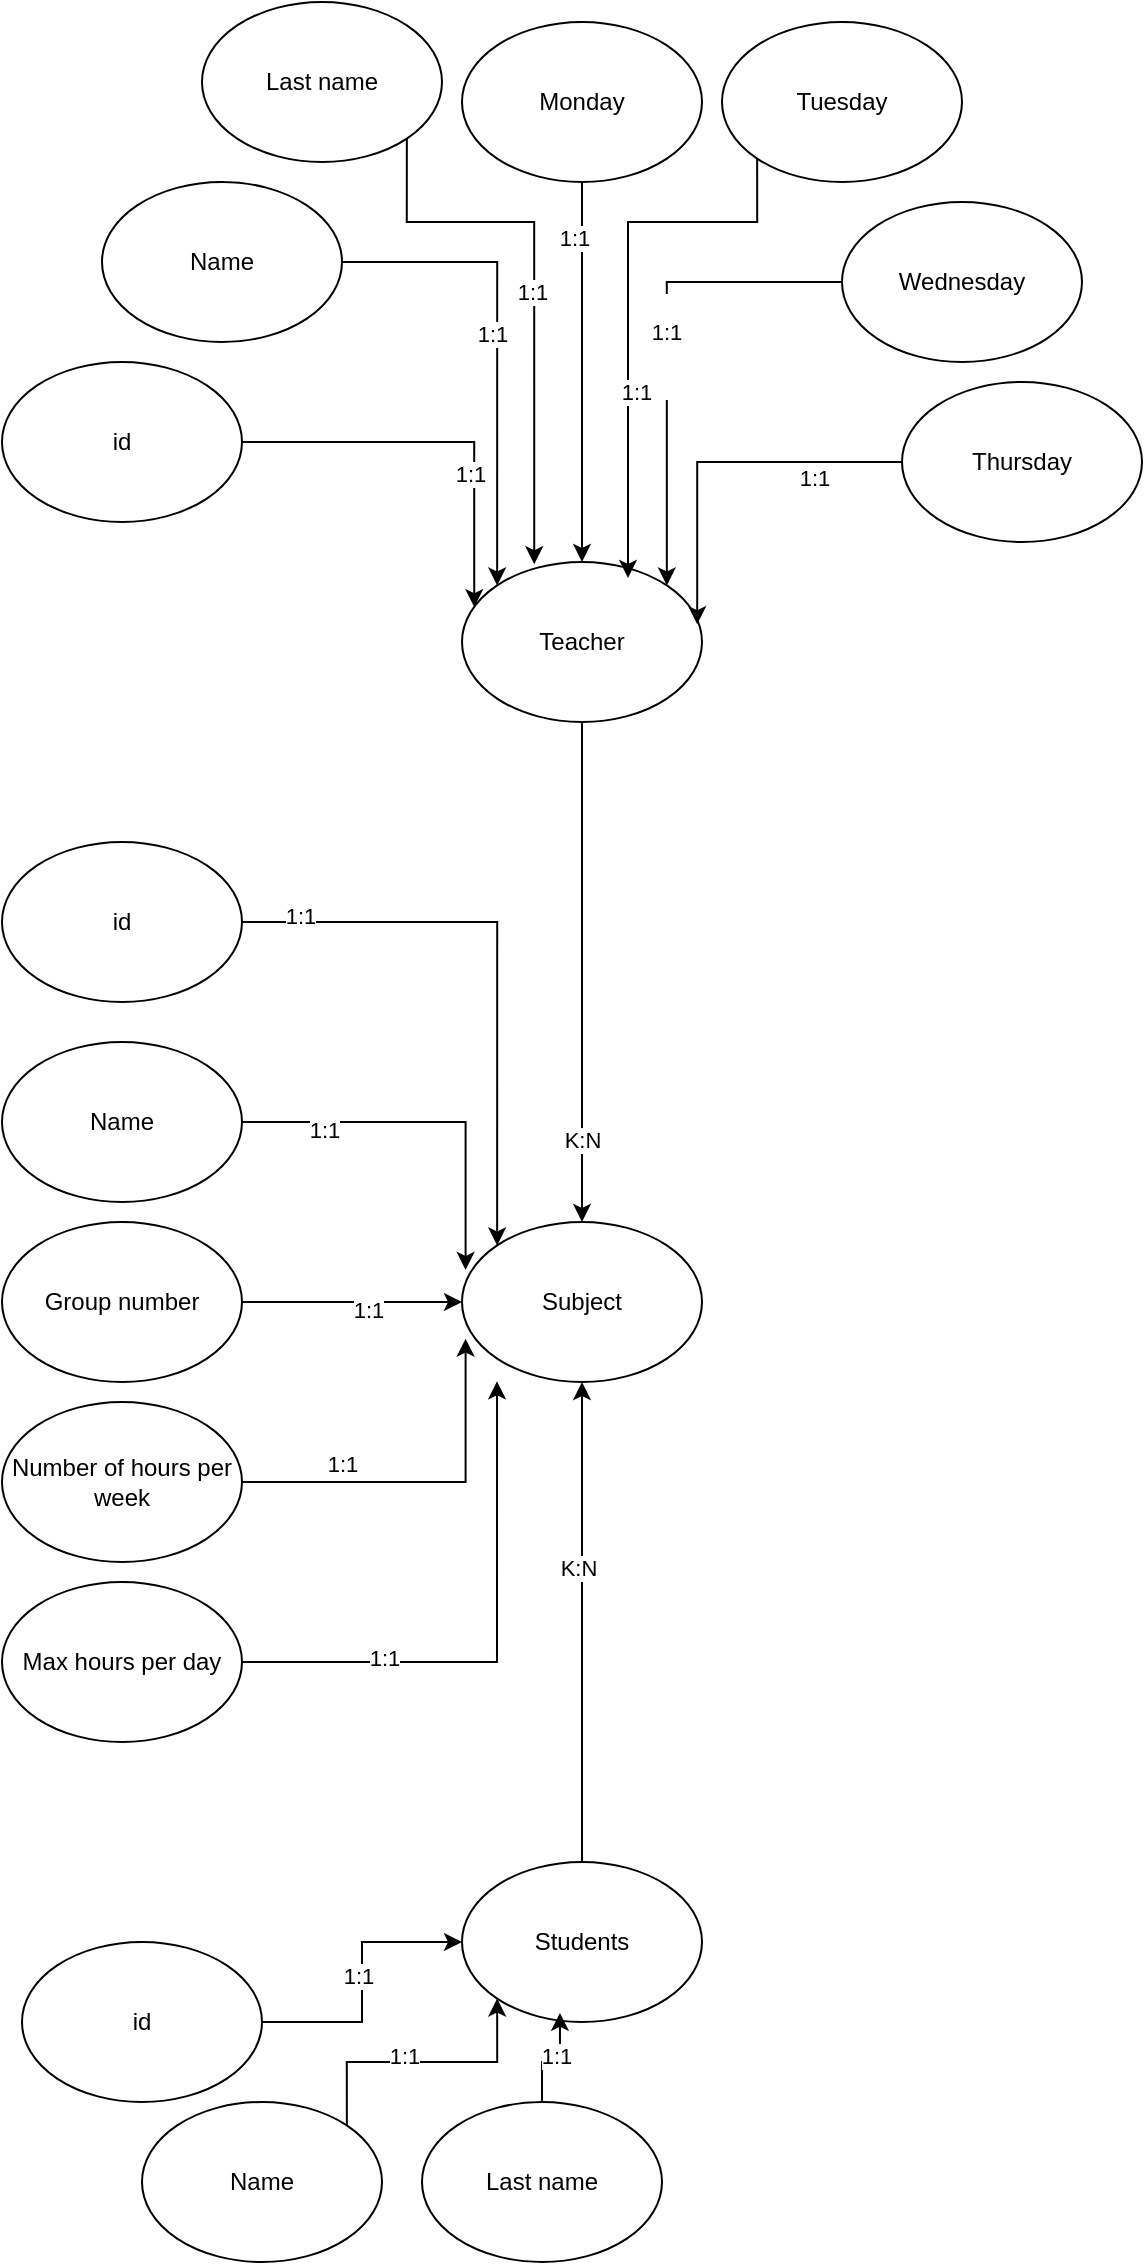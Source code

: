 <mxfile version="24.8.6">
  <diagram name="Page-1" id="BIGsjnHHa8UW80UYVxvN">
    <mxGraphModel dx="1434" dy="780" grid="1" gridSize="10" guides="1" tooltips="1" connect="1" arrows="1" fold="1" page="1" pageScale="1" pageWidth="827" pageHeight="1169" math="0" shadow="0">
      <root>
        <mxCell id="0" />
        <mxCell id="1" parent="0" />
        <mxCell id="h9RBUW91DNCGdQp9WRJC-45" style="edgeStyle=orthogonalEdgeStyle;rounded=0;orthogonalLoop=1;jettySize=auto;html=1;exitX=0.5;exitY=1;exitDx=0;exitDy=0;entryX=0.5;entryY=0;entryDx=0;entryDy=0;" parent="1" source="h9RBUW91DNCGdQp9WRJC-1" target="h9RBUW91DNCGdQp9WRJC-23" edge="1">
          <mxGeometry relative="1" as="geometry" />
        </mxCell>
        <mxCell id="h9RBUW91DNCGdQp9WRJC-69" value="K:N" style="edgeLabel;html=1;align=center;verticalAlign=middle;resizable=0;points=[];" parent="h9RBUW91DNCGdQp9WRJC-45" vertex="1" connectable="0">
          <mxGeometry x="0.673" relative="1" as="geometry">
            <mxPoint as="offset" />
          </mxGeometry>
        </mxCell>
        <mxCell id="h9RBUW91DNCGdQp9WRJC-1" value="Teacher" style="ellipse;whiteSpace=wrap;html=1;" parent="1" vertex="1">
          <mxGeometry x="240" y="290" width="120" height="80" as="geometry" />
        </mxCell>
        <mxCell id="h9RBUW91DNCGdQp9WRJC-2" value="id" style="ellipse;whiteSpace=wrap;html=1;" parent="1" vertex="1">
          <mxGeometry x="10" y="190" width="120" height="80" as="geometry" />
        </mxCell>
        <mxCell id="h9RBUW91DNCGdQp9WRJC-3" value="Name" style="ellipse;whiteSpace=wrap;html=1;" parent="1" vertex="1">
          <mxGeometry x="60" y="100" width="120" height="80" as="geometry" />
        </mxCell>
        <mxCell id="h9RBUW91DNCGdQp9WRJC-6" value="Last name" style="ellipse;whiteSpace=wrap;html=1;" parent="1" vertex="1">
          <mxGeometry x="110" y="10" width="120" height="80" as="geometry" />
        </mxCell>
        <mxCell id="h9RBUW91DNCGdQp9WRJC-14" style="edgeStyle=orthogonalEdgeStyle;rounded=0;orthogonalLoop=1;jettySize=auto;html=1;exitX=0.5;exitY=1;exitDx=0;exitDy=0;entryX=0.5;entryY=0;entryDx=0;entryDy=0;" parent="1" source="h9RBUW91DNCGdQp9WRJC-7" target="h9RBUW91DNCGdQp9WRJC-1" edge="1">
          <mxGeometry relative="1" as="geometry" />
        </mxCell>
        <mxCell id="h9RBUW91DNCGdQp9WRJC-52" value="1:1" style="edgeLabel;html=1;align=center;verticalAlign=middle;resizable=0;points=[];" parent="h9RBUW91DNCGdQp9WRJC-14" vertex="1" connectable="0">
          <mxGeometry x="-0.704" y="-4" relative="1" as="geometry">
            <mxPoint as="offset" />
          </mxGeometry>
        </mxCell>
        <mxCell id="h9RBUW91DNCGdQp9WRJC-7" value="Monday" style="ellipse;whiteSpace=wrap;html=1;" parent="1" vertex="1">
          <mxGeometry x="240" y="20" width="120" height="80" as="geometry" />
        </mxCell>
        <mxCell id="h9RBUW91DNCGdQp9WRJC-8" value="Tuesday" style="ellipse;whiteSpace=wrap;html=1;" parent="1" vertex="1">
          <mxGeometry x="370" y="20" width="120" height="80" as="geometry" />
        </mxCell>
        <mxCell id="h9RBUW91DNCGdQp9WRJC-16" value="&#xa;&lt;span style=&quot;color: rgb(0, 0, 0); font-family: Helvetica; font-size: 11px; font-style: normal; font-variant-ligatures: normal; font-variant-caps: normal; font-weight: 400; letter-spacing: normal; orphans: 2; text-align: center; text-indent: 0px; text-transform: none; widows: 2; word-spacing: 0px; -webkit-text-stroke-width: 0px; white-space: nowrap; background-color: rgb(255, 255, 255); text-decoration-thickness: initial; text-decoration-style: initial; text-decoration-color: initial; display: inline !important; float: none;&quot;&gt;1:1&lt;/span&gt;&#xa;&#xa;" style="edgeStyle=orthogonalEdgeStyle;rounded=0;orthogonalLoop=1;jettySize=auto;html=1;exitX=0;exitY=0.5;exitDx=0;exitDy=0;entryX=1;entryY=0;entryDx=0;entryDy=0;" parent="1" source="h9RBUW91DNCGdQp9WRJC-9" target="h9RBUW91DNCGdQp9WRJC-1" edge="1">
          <mxGeometry relative="1" as="geometry" />
        </mxCell>
        <mxCell id="h9RBUW91DNCGdQp9WRJC-9" value="Wednesday" style="ellipse;whiteSpace=wrap;html=1;" parent="1" vertex="1">
          <mxGeometry x="430" y="110" width="120" height="80" as="geometry" />
        </mxCell>
        <mxCell id="h9RBUW91DNCGdQp9WRJC-10" value="Thursday" style="ellipse;whiteSpace=wrap;html=1;" parent="1" vertex="1">
          <mxGeometry x="460" y="200" width="120" height="80" as="geometry" />
        </mxCell>
        <mxCell id="h9RBUW91DNCGdQp9WRJC-11" style="edgeStyle=orthogonalEdgeStyle;rounded=0;orthogonalLoop=1;jettySize=auto;html=1;exitX=1;exitY=0.5;exitDx=0;exitDy=0;entryX=0.051;entryY=0.282;entryDx=0;entryDy=0;entryPerimeter=0;" parent="1" source="h9RBUW91DNCGdQp9WRJC-2" target="h9RBUW91DNCGdQp9WRJC-1" edge="1">
          <mxGeometry relative="1" as="geometry" />
        </mxCell>
        <mxCell id="h9RBUW91DNCGdQp9WRJC-49" value="1:1" style="edgeLabel;html=1;align=center;verticalAlign=middle;resizable=0;points=[];" parent="h9RBUW91DNCGdQp9WRJC-11" vertex="1" connectable="0">
          <mxGeometry x="0.323" y="-2" relative="1" as="geometry">
            <mxPoint as="offset" />
          </mxGeometry>
        </mxCell>
        <mxCell id="h9RBUW91DNCGdQp9WRJC-12" style="edgeStyle=orthogonalEdgeStyle;rounded=0;orthogonalLoop=1;jettySize=auto;html=1;exitX=1;exitY=0.5;exitDx=0;exitDy=0;entryX=0;entryY=0;entryDx=0;entryDy=0;" parent="1" source="h9RBUW91DNCGdQp9WRJC-3" target="h9RBUW91DNCGdQp9WRJC-1" edge="1">
          <mxGeometry relative="1" as="geometry" />
        </mxCell>
        <mxCell id="h9RBUW91DNCGdQp9WRJC-50" value="1:1" style="edgeLabel;html=1;align=center;verticalAlign=middle;resizable=0;points=[];" parent="h9RBUW91DNCGdQp9WRJC-12" vertex="1" connectable="0">
          <mxGeometry x="-0.057" y="-3" relative="1" as="geometry">
            <mxPoint as="offset" />
          </mxGeometry>
        </mxCell>
        <mxCell id="h9RBUW91DNCGdQp9WRJC-13" style="edgeStyle=orthogonalEdgeStyle;rounded=0;orthogonalLoop=1;jettySize=auto;html=1;exitX=1;exitY=1;exitDx=0;exitDy=0;entryX=0.301;entryY=0.014;entryDx=0;entryDy=0;entryPerimeter=0;" parent="1" source="h9RBUW91DNCGdQp9WRJC-6" target="h9RBUW91DNCGdQp9WRJC-1" edge="1">
          <mxGeometry relative="1" as="geometry">
            <Array as="points">
              <mxPoint x="212" y="120" />
              <mxPoint x="276" y="120" />
            </Array>
          </mxGeometry>
        </mxCell>
        <mxCell id="h9RBUW91DNCGdQp9WRJC-51" value="1:1" style="edgeLabel;html=1;align=center;verticalAlign=middle;resizable=0;points=[];" parent="h9RBUW91DNCGdQp9WRJC-13" vertex="1" connectable="0">
          <mxGeometry x="0.007" y="-1" relative="1" as="geometry">
            <mxPoint y="1" as="offset" />
          </mxGeometry>
        </mxCell>
        <mxCell id="h9RBUW91DNCGdQp9WRJC-15" style="edgeStyle=orthogonalEdgeStyle;rounded=0;orthogonalLoop=1;jettySize=auto;html=1;exitX=0;exitY=1;exitDx=0;exitDy=0;" parent="1" source="h9RBUW91DNCGdQp9WRJC-8" edge="1">
          <mxGeometry relative="1" as="geometry">
            <mxPoint x="323" y="298" as="targetPoint" />
            <Array as="points">
              <mxPoint x="388" y="120" />
              <mxPoint x="323" y="120" />
            </Array>
          </mxGeometry>
        </mxCell>
        <mxCell id="h9RBUW91DNCGdQp9WRJC-53" value="1:1" style="edgeLabel;html=1;align=center;verticalAlign=middle;resizable=0;points=[];" parent="h9RBUW91DNCGdQp9WRJC-15" vertex="1" connectable="0">
          <mxGeometry x="0.324" y="4" relative="1" as="geometry">
            <mxPoint as="offset" />
          </mxGeometry>
        </mxCell>
        <mxCell id="h9RBUW91DNCGdQp9WRJC-17" style="edgeStyle=orthogonalEdgeStyle;rounded=0;orthogonalLoop=1;jettySize=auto;html=1;exitX=0;exitY=0.5;exitDx=0;exitDy=0;entryX=0.98;entryY=0.389;entryDx=0;entryDy=0;entryPerimeter=0;" parent="1" source="h9RBUW91DNCGdQp9WRJC-10" target="h9RBUW91DNCGdQp9WRJC-1" edge="1">
          <mxGeometry relative="1" as="geometry" />
        </mxCell>
        <mxCell id="h9RBUW91DNCGdQp9WRJC-54" value="1:1" style="edgeLabel;html=1;align=center;verticalAlign=middle;resizable=0;points=[];" parent="h9RBUW91DNCGdQp9WRJC-17" vertex="1" connectable="0">
          <mxGeometry x="-0.516" y="8" relative="1" as="geometry">
            <mxPoint as="offset" />
          </mxGeometry>
        </mxCell>
        <mxCell id="h9RBUW91DNCGdQp9WRJC-27" style="edgeStyle=orthogonalEdgeStyle;rounded=0;orthogonalLoop=1;jettySize=auto;html=1;entryX=0;entryY=0;entryDx=0;entryDy=0;" parent="1" source="h9RBUW91DNCGdQp9WRJC-18" target="h9RBUW91DNCGdQp9WRJC-23" edge="1">
          <mxGeometry relative="1" as="geometry" />
        </mxCell>
        <mxCell id="h9RBUW91DNCGdQp9WRJC-57" value="1:1" style="edgeLabel;html=1;align=center;verticalAlign=middle;resizable=0;points=[];" parent="h9RBUW91DNCGdQp9WRJC-27" vertex="1" connectable="0">
          <mxGeometry x="-0.803" y="3" relative="1" as="geometry">
            <mxPoint as="offset" />
          </mxGeometry>
        </mxCell>
        <mxCell id="h9RBUW91DNCGdQp9WRJC-18" value="id" style="ellipse;whiteSpace=wrap;html=1;" parent="1" vertex="1">
          <mxGeometry x="10" y="430" width="120" height="80" as="geometry" />
        </mxCell>
        <mxCell id="h9RBUW91DNCGdQp9WRJC-19" value="Name" style="ellipse;whiteSpace=wrap;html=1;" parent="1" vertex="1">
          <mxGeometry x="10" y="530" width="120" height="80" as="geometry" />
        </mxCell>
        <mxCell id="h9RBUW91DNCGdQp9WRJC-25" value="" style="edgeStyle=orthogonalEdgeStyle;rounded=0;orthogonalLoop=1;jettySize=auto;html=1;" parent="1" source="h9RBUW91DNCGdQp9WRJC-20" target="h9RBUW91DNCGdQp9WRJC-23" edge="1">
          <mxGeometry relative="1" as="geometry" />
        </mxCell>
        <mxCell id="h9RBUW91DNCGdQp9WRJC-60" value="1:1" style="edgeLabel;html=1;align=center;verticalAlign=middle;resizable=0;points=[];" parent="h9RBUW91DNCGdQp9WRJC-25" vertex="1" connectable="0">
          <mxGeometry x="0.14" y="-4" relative="1" as="geometry">
            <mxPoint as="offset" />
          </mxGeometry>
        </mxCell>
        <mxCell id="h9RBUW91DNCGdQp9WRJC-20" value="Group number" style="ellipse;whiteSpace=wrap;html=1;" parent="1" vertex="1">
          <mxGeometry x="10" y="620" width="120" height="80" as="geometry" />
        </mxCell>
        <mxCell id="h9RBUW91DNCGdQp9WRJC-21" value="Number of hours per week" style="ellipse;whiteSpace=wrap;html=1;" parent="1" vertex="1">
          <mxGeometry x="10" y="710" width="120" height="80" as="geometry" />
        </mxCell>
        <mxCell id="h9RBUW91DNCGdQp9WRJC-22" value="Max hours per day" style="ellipse;whiteSpace=wrap;html=1;" parent="1" vertex="1">
          <mxGeometry x="10" y="800" width="120" height="80" as="geometry" />
        </mxCell>
        <mxCell id="h9RBUW91DNCGdQp9WRJC-23" value="Subject" style="ellipse;whiteSpace=wrap;html=1;" parent="1" vertex="1">
          <mxGeometry x="240" y="620" width="120" height="80" as="geometry" />
        </mxCell>
        <mxCell id="h9RBUW91DNCGdQp9WRJC-26" style="edgeStyle=orthogonalEdgeStyle;rounded=0;orthogonalLoop=1;jettySize=auto;html=1;entryX=0.015;entryY=0.3;entryDx=0;entryDy=0;entryPerimeter=0;" parent="1" source="h9RBUW91DNCGdQp9WRJC-19" target="h9RBUW91DNCGdQp9WRJC-23" edge="1">
          <mxGeometry relative="1" as="geometry" />
        </mxCell>
        <mxCell id="h9RBUW91DNCGdQp9WRJC-59" value="1:1" style="edgeLabel;html=1;align=center;verticalAlign=middle;resizable=0;points=[];" parent="h9RBUW91DNCGdQp9WRJC-26" vertex="1" connectable="0">
          <mxGeometry x="-0.556" y="-4" relative="1" as="geometry">
            <mxPoint as="offset" />
          </mxGeometry>
        </mxCell>
        <mxCell id="h9RBUW91DNCGdQp9WRJC-28" style="edgeStyle=orthogonalEdgeStyle;rounded=0;orthogonalLoop=1;jettySize=auto;html=1;entryX=0.015;entryY=0.729;entryDx=0;entryDy=0;entryPerimeter=0;" parent="1" source="h9RBUW91DNCGdQp9WRJC-21" target="h9RBUW91DNCGdQp9WRJC-23" edge="1">
          <mxGeometry relative="1" as="geometry" />
        </mxCell>
        <mxCell id="h9RBUW91DNCGdQp9WRJC-61" value="1:1" style="edgeLabel;html=1;align=center;verticalAlign=middle;resizable=0;points=[];" parent="h9RBUW91DNCGdQp9WRJC-28" vertex="1" connectable="0">
          <mxGeometry x="-0.457" y="9" relative="1" as="geometry">
            <mxPoint as="offset" />
          </mxGeometry>
        </mxCell>
        <mxCell id="h9RBUW91DNCGdQp9WRJC-29" style="edgeStyle=orthogonalEdgeStyle;rounded=0;orthogonalLoop=1;jettySize=auto;html=1;entryX=0.146;entryY=0.996;entryDx=0;entryDy=0;entryPerimeter=0;" parent="1" source="h9RBUW91DNCGdQp9WRJC-22" target="h9RBUW91DNCGdQp9WRJC-23" edge="1">
          <mxGeometry relative="1" as="geometry" />
        </mxCell>
        <mxCell id="h9RBUW91DNCGdQp9WRJC-62" value="1:1" style="edgeLabel;html=1;align=center;verticalAlign=middle;resizable=0;points=[];" parent="h9RBUW91DNCGdQp9WRJC-29" vertex="1" connectable="0">
          <mxGeometry x="-0.468" y="2" relative="1" as="geometry">
            <mxPoint as="offset" />
          </mxGeometry>
        </mxCell>
        <mxCell id="h9RBUW91DNCGdQp9WRJC-34" style="edgeStyle=orthogonalEdgeStyle;rounded=0;orthogonalLoop=1;jettySize=auto;html=1;" parent="1" source="h9RBUW91DNCGdQp9WRJC-30" target="h9RBUW91DNCGdQp9WRJC-33" edge="1">
          <mxGeometry relative="1" as="geometry" />
        </mxCell>
        <mxCell id="h9RBUW91DNCGdQp9WRJC-63" value="1:1" style="edgeLabel;html=1;align=center;verticalAlign=middle;resizable=0;points=[];" parent="h9RBUW91DNCGdQp9WRJC-34" vertex="1" connectable="0">
          <mxGeometry x="0.047" y="2" relative="1" as="geometry">
            <mxPoint as="offset" />
          </mxGeometry>
        </mxCell>
        <mxCell id="h9RBUW91DNCGdQp9WRJC-30" value="id" style="ellipse;whiteSpace=wrap;html=1;" parent="1" vertex="1">
          <mxGeometry x="20" y="980" width="120" height="80" as="geometry" />
        </mxCell>
        <mxCell id="h9RBUW91DNCGdQp9WRJC-35" style="edgeStyle=orthogonalEdgeStyle;rounded=0;orthogonalLoop=1;jettySize=auto;html=1;exitX=1;exitY=0;exitDx=0;exitDy=0;entryX=0;entryY=1;entryDx=0;entryDy=0;" parent="1" source="h9RBUW91DNCGdQp9WRJC-31" target="h9RBUW91DNCGdQp9WRJC-33" edge="1">
          <mxGeometry relative="1" as="geometry">
            <Array as="points">
              <mxPoint x="182" y="1040" />
              <mxPoint x="258" y="1040" />
            </Array>
          </mxGeometry>
        </mxCell>
        <mxCell id="h9RBUW91DNCGdQp9WRJC-64" value="1:1" style="edgeLabel;html=1;align=center;verticalAlign=middle;resizable=0;points=[];" parent="h9RBUW91DNCGdQp9WRJC-35" vertex="1" connectable="0">
          <mxGeometry x="-0.146" y="3" relative="1" as="geometry">
            <mxPoint x="1" as="offset" />
          </mxGeometry>
        </mxCell>
        <mxCell id="h9RBUW91DNCGdQp9WRJC-31" value="Name" style="ellipse;whiteSpace=wrap;html=1;" parent="1" vertex="1">
          <mxGeometry x="80" y="1060" width="120" height="80" as="geometry" />
        </mxCell>
        <mxCell id="h9RBUW91DNCGdQp9WRJC-32" value="Last name" style="ellipse;whiteSpace=wrap;html=1;" parent="1" vertex="1">
          <mxGeometry x="220" y="1060" width="120" height="80" as="geometry" />
        </mxCell>
        <mxCell id="h9RBUW91DNCGdQp9WRJC-48" style="edgeStyle=orthogonalEdgeStyle;rounded=0;orthogonalLoop=1;jettySize=auto;html=1;entryX=0.5;entryY=1;entryDx=0;entryDy=0;exitX=0.5;exitY=0;exitDx=0;exitDy=0;" parent="1" source="h9RBUW91DNCGdQp9WRJC-33" target="h9RBUW91DNCGdQp9WRJC-23" edge="1">
          <mxGeometry relative="1" as="geometry">
            <mxPoint x="310" y="890" as="sourcePoint" />
            <Array as="points">
              <mxPoint x="300" y="860" />
              <mxPoint x="300" y="860" />
            </Array>
          </mxGeometry>
        </mxCell>
        <mxCell id="h9RBUW91DNCGdQp9WRJC-72" value="K:N" style="edgeLabel;html=1;align=center;verticalAlign=middle;resizable=0;points=[];" parent="h9RBUW91DNCGdQp9WRJC-48" vertex="1" connectable="0">
          <mxGeometry x="0.231" y="2" relative="1" as="geometry">
            <mxPoint as="offset" />
          </mxGeometry>
        </mxCell>
        <mxCell id="h9RBUW91DNCGdQp9WRJC-33" value="Students" style="ellipse;whiteSpace=wrap;html=1;" parent="1" vertex="1">
          <mxGeometry x="240" y="940" width="120" height="80" as="geometry" />
        </mxCell>
        <mxCell id="h9RBUW91DNCGdQp9WRJC-36" style="edgeStyle=orthogonalEdgeStyle;rounded=0;orthogonalLoop=1;jettySize=auto;html=1;exitX=0.5;exitY=0;exitDx=0;exitDy=0;entryX=0.408;entryY=0.943;entryDx=0;entryDy=0;entryPerimeter=0;" parent="1" source="h9RBUW91DNCGdQp9WRJC-32" target="h9RBUW91DNCGdQp9WRJC-33" edge="1">
          <mxGeometry relative="1" as="geometry" />
        </mxCell>
        <mxCell id="h9RBUW91DNCGdQp9WRJC-65" value="1:1" style="edgeLabel;html=1;align=center;verticalAlign=middle;resizable=0;points=[];" parent="h9RBUW91DNCGdQp9WRJC-36" vertex="1" connectable="0">
          <mxGeometry x="0.259" y="2" relative="1" as="geometry">
            <mxPoint y="1" as="offset" />
          </mxGeometry>
        </mxCell>
      </root>
    </mxGraphModel>
  </diagram>
</mxfile>
